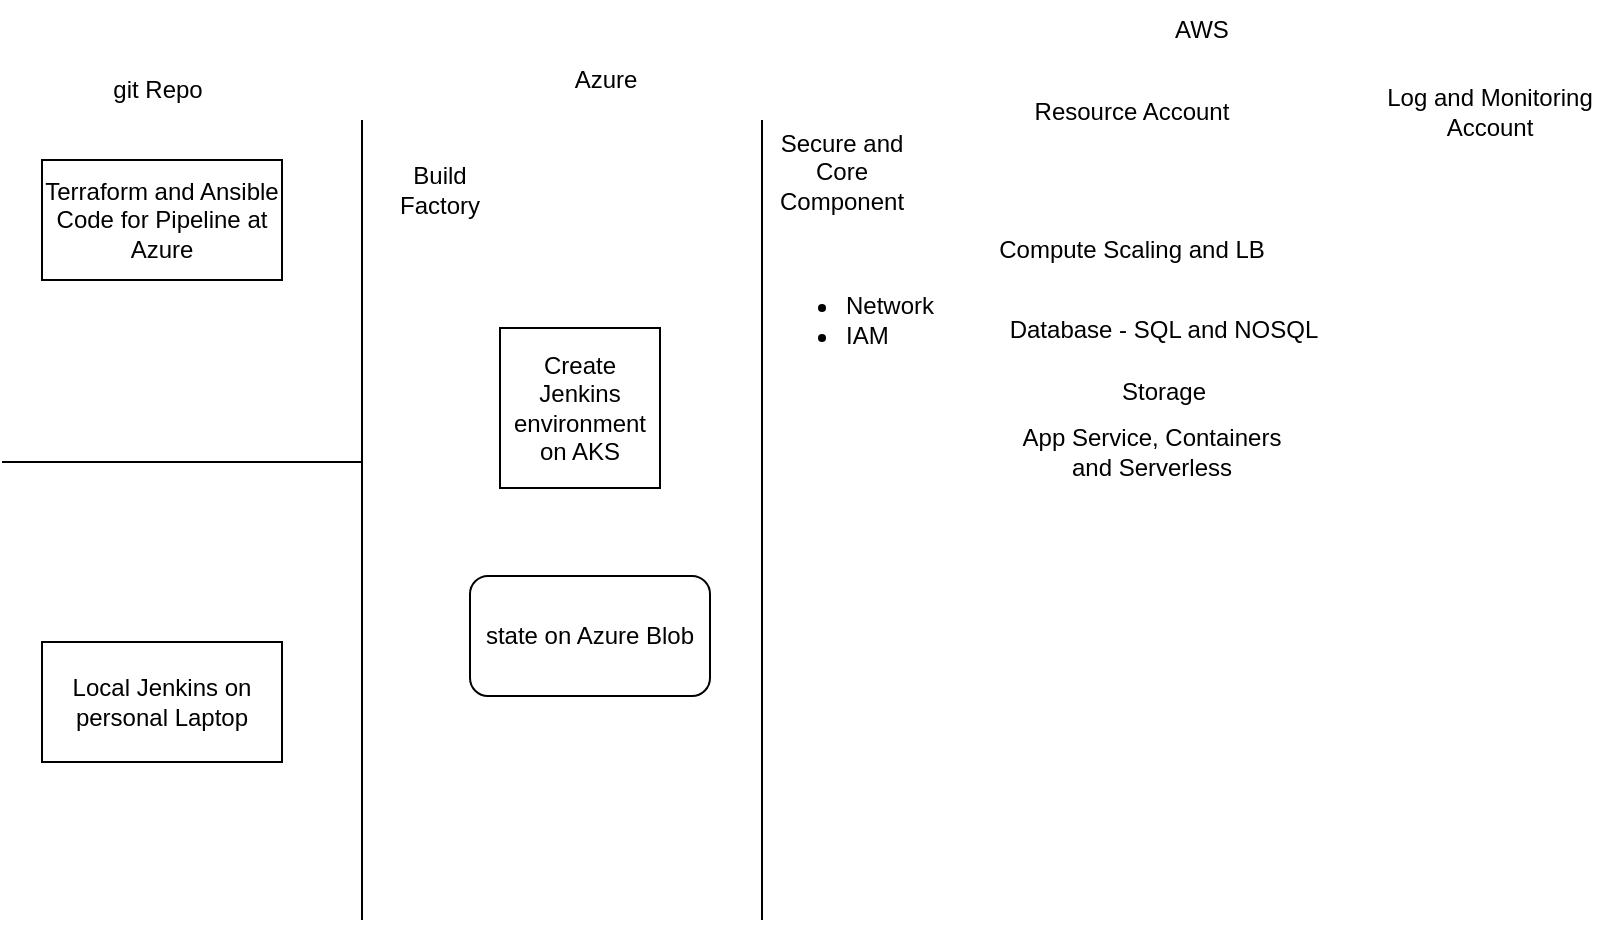 <mxfile version="20.2.3" type="github">
  <diagram id="3RvN6l47yJ_g0SNBJMLY" name="Page-1">
    <mxGraphModel dx="1426" dy="771" grid="1" gridSize="10" guides="1" tooltips="1" connect="1" arrows="1" fold="1" page="1" pageScale="1" pageWidth="850" pageHeight="1100" math="0" shadow="0">
      <root>
        <mxCell id="0" />
        <mxCell id="1" parent="0" />
        <mxCell id="GRtJI2fDkpzWtobgYo_h-1" value="Local Jenkins on personal Laptop" style="rounded=0;whiteSpace=wrap;html=1;" vertex="1" parent="1">
          <mxGeometry x="40" y="330" width="120" height="60" as="geometry" />
        </mxCell>
        <mxCell id="GRtJI2fDkpzWtobgYo_h-2" value="Terraform and Ansible Code for Pipeline at Azure" style="rounded=0;whiteSpace=wrap;html=1;" vertex="1" parent="1">
          <mxGeometry x="40" y="89" width="120" height="60" as="geometry" />
        </mxCell>
        <mxCell id="GRtJI2fDkpzWtobgYo_h-3" value="Create Jenkins environment on AKS" style="whiteSpace=wrap;html=1;aspect=fixed;" vertex="1" parent="1">
          <mxGeometry x="269" y="173" width="80" height="80" as="geometry" />
        </mxCell>
        <mxCell id="GRtJI2fDkpzWtobgYo_h-5" value="state on Azure Blob" style="rounded=1;whiteSpace=wrap;html=1;" vertex="1" parent="1">
          <mxGeometry x="254" y="297" width="120" height="60" as="geometry" />
        </mxCell>
        <mxCell id="GRtJI2fDkpzWtobgYo_h-8" value="" style="endArrow=none;html=1;rounded=0;" edge="1" parent="1">
          <mxGeometry width="50" height="50" relative="1" as="geometry">
            <mxPoint x="200" y="469" as="sourcePoint" />
            <mxPoint x="200" y="69" as="targetPoint" />
          </mxGeometry>
        </mxCell>
        <mxCell id="GRtJI2fDkpzWtobgYo_h-9" value="" style="endArrow=none;html=1;rounded=0;" edge="1" parent="1">
          <mxGeometry width="50" height="50" relative="1" as="geometry">
            <mxPoint x="400" y="469" as="sourcePoint" />
            <mxPoint x="400" y="69" as="targetPoint" />
          </mxGeometry>
        </mxCell>
        <mxCell id="GRtJI2fDkpzWtobgYo_h-10" value="Azure" style="text;html=1;strokeColor=none;fillColor=none;align=center;verticalAlign=middle;whiteSpace=wrap;rounded=0;" vertex="1" parent="1">
          <mxGeometry x="292" y="34" width="60" height="30" as="geometry" />
        </mxCell>
        <mxCell id="GRtJI2fDkpzWtobgYo_h-11" value="AWS" style="text;html=1;strokeColor=none;fillColor=none;align=center;verticalAlign=middle;whiteSpace=wrap;rounded=0;" vertex="1" parent="1">
          <mxGeometry x="590" y="9" width="60" height="30" as="geometry" />
        </mxCell>
        <mxCell id="GRtJI2fDkpzWtobgYo_h-12" value="&lt;ul&gt;&lt;li&gt;Network&lt;/li&gt;&lt;li&gt;IAM&lt;/li&gt;&lt;/ul&gt;" style="text;html=1;strokeColor=none;fillColor=none;align=left;verticalAlign=middle;whiteSpace=wrap;rounded=0;" vertex="1" parent="1">
          <mxGeometry x="400" y="149" width="96" height="40" as="geometry" />
        </mxCell>
        <mxCell id="GRtJI2fDkpzWtobgYo_h-13" value="" style="endArrow=none;html=1;rounded=0;" edge="1" parent="1">
          <mxGeometry width="50" height="50" relative="1" as="geometry">
            <mxPoint x="20" y="240" as="sourcePoint" />
            <mxPoint x="200" y="240" as="targetPoint" />
          </mxGeometry>
        </mxCell>
        <mxCell id="GRtJI2fDkpzWtobgYo_h-16" value="git Repo" style="text;html=1;strokeColor=none;fillColor=none;align=center;verticalAlign=middle;whiteSpace=wrap;rounded=0;" vertex="1" parent="1">
          <mxGeometry x="68" y="39" width="60" height="30" as="geometry" />
        </mxCell>
        <mxCell id="GRtJI2fDkpzWtobgYo_h-17" value="Build Factory" style="text;html=1;strokeColor=none;fillColor=none;align=center;verticalAlign=middle;whiteSpace=wrap;rounded=0;" vertex="1" parent="1">
          <mxGeometry x="209" y="89" width="60" height="30" as="geometry" />
        </mxCell>
        <mxCell id="GRtJI2fDkpzWtobgYo_h-18" value="Resource Account" style="text;html=1;strokeColor=none;fillColor=none;align=center;verticalAlign=middle;whiteSpace=wrap;rounded=0;" vertex="1" parent="1">
          <mxGeometry x="530" y="50" width="110" height="30" as="geometry" />
        </mxCell>
        <mxCell id="GRtJI2fDkpzWtobgYo_h-19" value="Secure and Core Component" style="text;html=1;strokeColor=none;fillColor=none;align=center;verticalAlign=middle;whiteSpace=wrap;rounded=0;" vertex="1" parent="1">
          <mxGeometry x="410" y="80" width="60" height="30" as="geometry" />
        </mxCell>
        <mxCell id="GRtJI2fDkpzWtobgYo_h-20" value="Compute Scaling and LB" style="text;html=1;strokeColor=none;fillColor=none;align=center;verticalAlign=middle;whiteSpace=wrap;rounded=0;" vertex="1" parent="1">
          <mxGeometry x="510" y="119" width="150" height="30" as="geometry" />
        </mxCell>
        <mxCell id="GRtJI2fDkpzWtobgYo_h-21" value="Database - SQL and NOSQL" style="text;html=1;strokeColor=none;fillColor=none;align=center;verticalAlign=middle;whiteSpace=wrap;rounded=0;" vertex="1" parent="1">
          <mxGeometry x="512" y="159" width="178" height="30" as="geometry" />
        </mxCell>
        <mxCell id="GRtJI2fDkpzWtobgYo_h-22" value="Storage" style="text;html=1;strokeColor=none;fillColor=none;align=center;verticalAlign=middle;whiteSpace=wrap;rounded=0;" vertex="1" parent="1">
          <mxGeometry x="512" y="190" width="178" height="30" as="geometry" />
        </mxCell>
        <mxCell id="GRtJI2fDkpzWtobgYo_h-24" value="Log and Monitoring Account" style="text;html=1;strokeColor=none;fillColor=none;align=center;verticalAlign=middle;whiteSpace=wrap;rounded=0;" vertex="1" parent="1">
          <mxGeometry x="709" y="50" width="110" height="30" as="geometry" />
        </mxCell>
        <mxCell id="GRtJI2fDkpzWtobgYo_h-25" value="App Service, Containers and Serverless" style="text;html=1;strokeColor=none;fillColor=none;align=center;verticalAlign=middle;whiteSpace=wrap;rounded=0;" vertex="1" parent="1">
          <mxGeometry x="520" y="220" width="150" height="30" as="geometry" />
        </mxCell>
      </root>
    </mxGraphModel>
  </diagram>
</mxfile>
